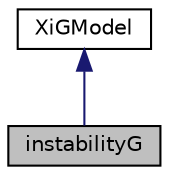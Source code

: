 digraph "instabilityG"
{
  bgcolor="transparent";
  edge [fontname="Helvetica",fontsize="10",labelfontname="Helvetica",labelfontsize="10"];
  node [fontname="Helvetica",fontsize="10",shape=record];
  Node1 [label="instabilityG",height=0.2,width=0.4,color="black", fillcolor="grey75", style="filled", fontcolor="black"];
  Node2 -> Node1 [dir="back",color="midnightblue",fontsize="10",style="solid",fontname="Helvetica"];
  Node2 [label="XiGModel",height=0.2,width=0.4,color="black",URL="$a03002.html",tooltip="Base-class for all Xi generation models used by the b-Xi combustion model. See Technical Report SH/RE..."];
}
